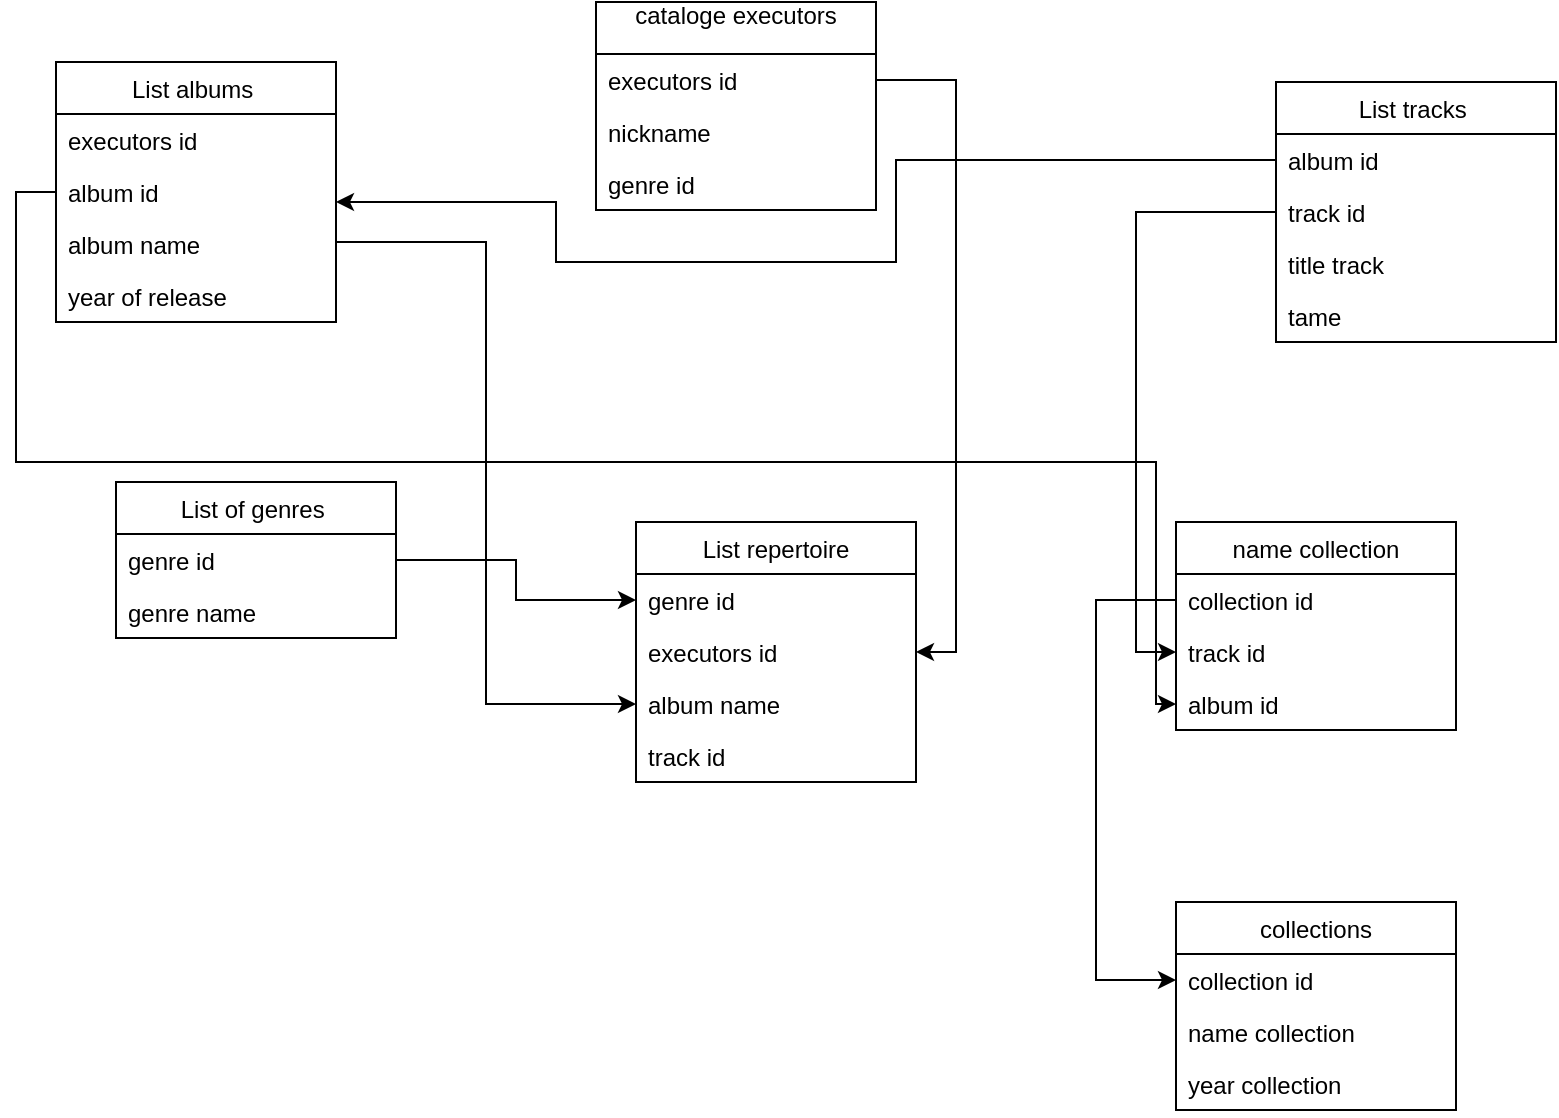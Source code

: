 <mxfile version="16.5.3" type="device"><diagram id="fk1Asy7QEGZyH-xUzqb1" name="Page-1"><mxGraphModel dx="1422" dy="765" grid="1" gridSize="10" guides="1" tooltips="1" connect="1" arrows="1" fold="1" page="1" pageScale="1" pageWidth="827" pageHeight="1169" math="0" shadow="0"><root><mxCell id="0"/><mxCell id="1" parent="0"/><mxCell id="iCe0Ogb3RnD2hOYMJIKW-1" value="cataloge executors&#10; " style="swimlane;fontStyle=0;childLayout=stackLayout;horizontal=1;startSize=26;fillColor=none;horizontalStack=0;resizeParent=1;resizeParentMax=0;resizeLast=0;collapsible=1;marginBottom=0;" parent="1" vertex="1"><mxGeometry x="320" y="80" width="140" height="104" as="geometry"/></mxCell><mxCell id="iCe0Ogb3RnD2hOYMJIKW-2" value="executors id " style="text;strokeColor=none;fillColor=none;align=left;verticalAlign=top;spacingLeft=4;spacingRight=4;overflow=hidden;rotatable=0;points=[[0,0.5],[1,0.5]];portConstraint=eastwest;" parent="iCe0Ogb3RnD2hOYMJIKW-1" vertex="1"><mxGeometry y="26" width="140" height="26" as="geometry"/></mxCell><mxCell id="iCe0Ogb3RnD2hOYMJIKW-3" value="nickname" style="text;strokeColor=none;fillColor=none;align=left;verticalAlign=top;spacingLeft=4;spacingRight=4;overflow=hidden;rotatable=0;points=[[0,0.5],[1,0.5]];portConstraint=eastwest;" parent="iCe0Ogb3RnD2hOYMJIKW-1" vertex="1"><mxGeometry y="52" width="140" height="26" as="geometry"/></mxCell><mxCell id="iCe0Ogb3RnD2hOYMJIKW-4" value="genre id " style="text;strokeColor=none;fillColor=none;align=left;verticalAlign=top;spacingLeft=4;spacingRight=4;overflow=hidden;rotatable=0;points=[[0,0.5],[1,0.5]];portConstraint=eastwest;" parent="iCe0Ogb3RnD2hOYMJIKW-1" vertex="1"><mxGeometry y="78" width="140" height="26" as="geometry"/></mxCell><mxCell id="iCe0Ogb3RnD2hOYMJIKW-5" value="List albums " style="swimlane;fontStyle=0;childLayout=stackLayout;horizontal=1;startSize=26;fillColor=none;horizontalStack=0;resizeParent=1;resizeParentMax=0;resizeLast=0;collapsible=1;marginBottom=0;" parent="1" vertex="1"><mxGeometry x="50" y="110" width="140" height="130" as="geometry"/></mxCell><mxCell id="iCe0Ogb3RnD2hOYMJIKW-6" value="executors id " style="text;strokeColor=none;fillColor=none;align=left;verticalAlign=top;spacingLeft=4;spacingRight=4;overflow=hidden;rotatable=0;points=[[0,0.5],[1,0.5]];portConstraint=eastwest;" parent="iCe0Ogb3RnD2hOYMJIKW-5" vertex="1"><mxGeometry y="26" width="140" height="26" as="geometry"/></mxCell><mxCell id="iCe0Ogb3RnD2hOYMJIKW-7" value="album id " style="text;strokeColor=none;fillColor=none;align=left;verticalAlign=top;spacingLeft=4;spacingRight=4;overflow=hidden;rotatable=0;points=[[0,0.5],[1,0.5]];portConstraint=eastwest;" parent="iCe0Ogb3RnD2hOYMJIKW-5" vertex="1"><mxGeometry y="52" width="140" height="26" as="geometry"/></mxCell><mxCell id="iCe0Ogb3RnD2hOYMJIKW-8" value="album name " style="text;strokeColor=none;fillColor=none;align=left;verticalAlign=top;spacingLeft=4;spacingRight=4;overflow=hidden;rotatable=0;points=[[0,0.5],[1,0.5]];portConstraint=eastwest;" parent="iCe0Ogb3RnD2hOYMJIKW-5" vertex="1"><mxGeometry y="78" width="140" height="26" as="geometry"/></mxCell><mxCell id="iCe0Ogb3RnD2hOYMJIKW-17" value="year of release " style="text;strokeColor=none;fillColor=none;align=left;verticalAlign=top;spacingLeft=4;spacingRight=4;overflow=hidden;rotatable=0;points=[[0,0.5],[1,0.5]];portConstraint=eastwest;" parent="iCe0Ogb3RnD2hOYMJIKW-5" vertex="1"><mxGeometry y="104" width="140" height="26" as="geometry"/></mxCell><mxCell id="iCe0Ogb3RnD2hOYMJIKW-9" value="List tracks " style="swimlane;fontStyle=0;childLayout=stackLayout;horizontal=1;startSize=26;fillColor=none;horizontalStack=0;resizeParent=1;resizeParentMax=0;resizeLast=0;collapsible=1;marginBottom=0;" parent="1" vertex="1"><mxGeometry x="660" y="120" width="140" height="130" as="geometry"/></mxCell><mxCell id="iCe0Ogb3RnD2hOYMJIKW-10" value="album id " style="text;strokeColor=none;fillColor=none;align=left;verticalAlign=top;spacingLeft=4;spacingRight=4;overflow=hidden;rotatable=0;points=[[0,0.5],[1,0.5]];portConstraint=eastwest;" parent="iCe0Ogb3RnD2hOYMJIKW-9" vertex="1"><mxGeometry y="26" width="140" height="26" as="geometry"/></mxCell><mxCell id="iCe0Ogb3RnD2hOYMJIKW-11" value="track id " style="text;strokeColor=none;fillColor=none;align=left;verticalAlign=top;spacingLeft=4;spacingRight=4;overflow=hidden;rotatable=0;points=[[0,0.5],[1,0.5]];portConstraint=eastwest;" parent="iCe0Ogb3RnD2hOYMJIKW-9" vertex="1"><mxGeometry y="52" width="140" height="26" as="geometry"/></mxCell><mxCell id="iCe0Ogb3RnD2hOYMJIKW-12" value="title track " style="text;strokeColor=none;fillColor=none;align=left;verticalAlign=top;spacingLeft=4;spacingRight=4;overflow=hidden;rotatable=0;points=[[0,0.5],[1,0.5]];portConstraint=eastwest;" parent="iCe0Ogb3RnD2hOYMJIKW-9" vertex="1"><mxGeometry y="78" width="140" height="26" as="geometry"/></mxCell><mxCell id="iCe0Ogb3RnD2hOYMJIKW-48" value="tame" style="text;strokeColor=none;fillColor=none;align=left;verticalAlign=top;spacingLeft=4;spacingRight=4;overflow=hidden;rotatable=0;points=[[0,0.5],[1,0.5]];portConstraint=eastwest;" parent="iCe0Ogb3RnD2hOYMJIKW-9" vertex="1"><mxGeometry y="104" width="140" height="26" as="geometry"/></mxCell><mxCell id="iCe0Ogb3RnD2hOYMJIKW-13" value="List of genres " style="swimlane;fontStyle=0;childLayout=stackLayout;horizontal=1;startSize=26;fillColor=none;horizontalStack=0;resizeParent=1;resizeParentMax=0;resizeLast=0;collapsible=1;marginBottom=0;" parent="1" vertex="1"><mxGeometry x="80" y="320" width="140" height="78" as="geometry"/></mxCell><mxCell id="iCe0Ogb3RnD2hOYMJIKW-14" value="genre id " style="text;strokeColor=none;fillColor=none;align=left;verticalAlign=top;spacingLeft=4;spacingRight=4;overflow=hidden;rotatable=0;points=[[0,0.5],[1,0.5]];portConstraint=eastwest;" parent="iCe0Ogb3RnD2hOYMJIKW-13" vertex="1"><mxGeometry y="26" width="140" height="26" as="geometry"/></mxCell><mxCell id="iCe0Ogb3RnD2hOYMJIKW-15" value="genre name " style="text;strokeColor=none;fillColor=none;align=left;verticalAlign=top;spacingLeft=4;spacingRight=4;overflow=hidden;rotatable=0;points=[[0,0.5],[1,0.5]];portConstraint=eastwest;" parent="iCe0Ogb3RnD2hOYMJIKW-13" vertex="1"><mxGeometry y="52" width="140" height="26" as="geometry"/></mxCell><mxCell id="iCe0Ogb3RnD2hOYMJIKW-19" style="edgeStyle=orthogonalEdgeStyle;rounded=0;orthogonalLoop=1;jettySize=auto;html=1;exitX=0;exitY=0.5;exitDx=0;exitDy=0;" parent="1" source="iCe0Ogb3RnD2hOYMJIKW-10" edge="1"><mxGeometry relative="1" as="geometry"><mxPoint x="190" y="180" as="targetPoint"/><Array as="points"><mxPoint x="470" y="159"/><mxPoint x="470" y="210"/><mxPoint x="300" y="210"/><mxPoint x="300" y="180"/></Array></mxGeometry></mxCell><mxCell id="iCe0Ogb3RnD2hOYMJIKW-27" value="List repertoire" style="swimlane;fontStyle=0;childLayout=stackLayout;horizontal=1;startSize=26;fillColor=none;horizontalStack=0;resizeParent=1;resizeParentMax=0;resizeLast=0;collapsible=1;marginBottom=0;" parent="1" vertex="1"><mxGeometry x="340" y="340" width="140" height="130" as="geometry"/></mxCell><mxCell id="iCe0Ogb3RnD2hOYMJIKW-28" value="genre id" style="text;strokeColor=none;fillColor=none;align=left;verticalAlign=top;spacingLeft=4;spacingRight=4;overflow=hidden;rotatable=0;points=[[0,0.5],[1,0.5]];portConstraint=eastwest;" parent="iCe0Ogb3RnD2hOYMJIKW-27" vertex="1"><mxGeometry y="26" width="140" height="26" as="geometry"/></mxCell><mxCell id="iCe0Ogb3RnD2hOYMJIKW-29" value="executors id " style="text;strokeColor=none;fillColor=none;align=left;verticalAlign=top;spacingLeft=4;spacingRight=4;overflow=hidden;rotatable=0;points=[[0,0.5],[1,0.5]];portConstraint=eastwest;" parent="iCe0Ogb3RnD2hOYMJIKW-27" vertex="1"><mxGeometry y="52" width="140" height="26" as="geometry"/></mxCell><mxCell id="iCe0Ogb3RnD2hOYMJIKW-33" value="album name" style="text;strokeColor=none;fillColor=none;align=left;verticalAlign=top;spacingLeft=4;spacingRight=4;overflow=hidden;rotatable=0;points=[[0,0.5],[1,0.5]];portConstraint=eastwest;" parent="iCe0Ogb3RnD2hOYMJIKW-27" vertex="1"><mxGeometry y="78" width="140" height="26" as="geometry"/></mxCell><mxCell id="iCe0Ogb3RnD2hOYMJIKW-30" value="track id " style="text;strokeColor=none;fillColor=none;align=left;verticalAlign=top;spacingLeft=4;spacingRight=4;overflow=hidden;rotatable=0;points=[[0,0.5],[1,0.5]];portConstraint=eastwest;" parent="iCe0Ogb3RnD2hOYMJIKW-27" vertex="1"><mxGeometry y="104" width="140" height="26" as="geometry"/></mxCell><mxCell id="iCe0Ogb3RnD2hOYMJIKW-31" style="edgeStyle=orthogonalEdgeStyle;rounded=0;orthogonalLoop=1;jettySize=auto;html=1;exitX=1;exitY=0.5;exitDx=0;exitDy=0;entryX=0;entryY=0.5;entryDx=0;entryDy=0;" parent="1" source="iCe0Ogb3RnD2hOYMJIKW-14" target="iCe0Ogb3RnD2hOYMJIKW-28" edge="1"><mxGeometry relative="1" as="geometry"/></mxCell><mxCell id="iCe0Ogb3RnD2hOYMJIKW-34" style="edgeStyle=orthogonalEdgeStyle;rounded=0;orthogonalLoop=1;jettySize=auto;html=1;exitX=1;exitY=0.5;exitDx=0;exitDy=0;entryX=1;entryY=0.5;entryDx=0;entryDy=0;" parent="1" source="iCe0Ogb3RnD2hOYMJIKW-2" target="iCe0Ogb3RnD2hOYMJIKW-29" edge="1"><mxGeometry relative="1" as="geometry"/></mxCell><mxCell id="iCe0Ogb3RnD2hOYMJIKW-36" style="edgeStyle=orthogonalEdgeStyle;rounded=0;orthogonalLoop=1;jettySize=auto;html=1;exitX=1;exitY=0.5;exitDx=0;exitDy=0;entryX=0;entryY=0.5;entryDx=0;entryDy=0;" parent="1" source="iCe0Ogb3RnD2hOYMJIKW-6" target="iCe0Ogb3RnD2hOYMJIKW-33" edge="1"><mxGeometry relative="1" as="geometry"><Array as="points"><mxPoint x="190" y="200"/><mxPoint x="265" y="200"/><mxPoint x="265" y="431"/></Array></mxGeometry></mxCell><mxCell id="iCe0Ogb3RnD2hOYMJIKW-37" value="collections" style="swimlane;fontStyle=0;childLayout=stackLayout;horizontal=1;startSize=26;fillColor=none;horizontalStack=0;resizeParent=1;resizeParentMax=0;resizeLast=0;collapsible=1;marginBottom=0;" parent="1" vertex="1"><mxGeometry x="610" y="530" width="140" height="104" as="geometry"/></mxCell><mxCell id="iCe0Ogb3RnD2hOYMJIKW-38" value="collection id" style="text;strokeColor=none;fillColor=none;align=left;verticalAlign=top;spacingLeft=4;spacingRight=4;overflow=hidden;rotatable=0;points=[[0,0.5],[1,0.5]];portConstraint=eastwest;" parent="iCe0Ogb3RnD2hOYMJIKW-37" vertex="1"><mxGeometry y="26" width="140" height="26" as="geometry"/></mxCell><mxCell id="iCe0Ogb3RnD2hOYMJIKW-39" value="name collection" style="text;strokeColor=none;fillColor=none;align=left;verticalAlign=top;spacingLeft=4;spacingRight=4;overflow=hidden;rotatable=0;points=[[0,0.5],[1,0.5]];portConstraint=eastwest;" parent="iCe0Ogb3RnD2hOYMJIKW-37" vertex="1"><mxGeometry y="52" width="140" height="26" as="geometry"/></mxCell><mxCell id="iCe0Ogb3RnD2hOYMJIKW-40" value="year collection" style="text;strokeColor=none;fillColor=none;align=left;verticalAlign=top;spacingLeft=4;spacingRight=4;overflow=hidden;rotatable=0;points=[[0,0.5],[1,0.5]];portConstraint=eastwest;" parent="iCe0Ogb3RnD2hOYMJIKW-37" vertex="1"><mxGeometry y="78" width="140" height="26" as="geometry"/></mxCell><mxCell id="iCe0Ogb3RnD2hOYMJIKW-41" value="name collection" style="swimlane;fontStyle=0;childLayout=stackLayout;horizontal=1;startSize=26;fillColor=none;horizontalStack=0;resizeParent=1;resizeParentMax=0;resizeLast=0;collapsible=1;marginBottom=0;" parent="1" vertex="1"><mxGeometry x="610" y="340" width="140" height="104" as="geometry"/></mxCell><mxCell id="iCe0Ogb3RnD2hOYMJIKW-42" value="collection id" style="text;strokeColor=none;fillColor=none;align=left;verticalAlign=top;spacingLeft=4;spacingRight=4;overflow=hidden;rotatable=0;points=[[0,0.5],[1,0.5]];portConstraint=eastwest;" parent="iCe0Ogb3RnD2hOYMJIKW-41" vertex="1"><mxGeometry y="26" width="140" height="26" as="geometry"/></mxCell><mxCell id="iCe0Ogb3RnD2hOYMJIKW-43" value="track id " style="text;strokeColor=none;fillColor=none;align=left;verticalAlign=top;spacingLeft=4;spacingRight=4;overflow=hidden;rotatable=0;points=[[0,0.5],[1,0.5]];portConstraint=eastwest;" parent="iCe0Ogb3RnD2hOYMJIKW-41" vertex="1"><mxGeometry y="52" width="140" height="26" as="geometry"/></mxCell><mxCell id="iCe0Ogb3RnD2hOYMJIKW-44" value="album id " style="text;strokeColor=none;fillColor=none;align=left;verticalAlign=top;spacingLeft=4;spacingRight=4;overflow=hidden;rotatable=0;points=[[0,0.5],[1,0.5]];portConstraint=eastwest;" parent="iCe0Ogb3RnD2hOYMJIKW-41" vertex="1"><mxGeometry y="78" width="140" height="26" as="geometry"/></mxCell><mxCell id="iCe0Ogb3RnD2hOYMJIKW-45" style="edgeStyle=orthogonalEdgeStyle;rounded=0;orthogonalLoop=1;jettySize=auto;html=1;exitX=0;exitY=0.5;exitDx=0;exitDy=0;entryX=0;entryY=0.5;entryDx=0;entryDy=0;" parent="1" source="iCe0Ogb3RnD2hOYMJIKW-7" target="iCe0Ogb3RnD2hOYMJIKW-44" edge="1"><mxGeometry relative="1" as="geometry"><mxPoint x="250" y="430" as="targetPoint"/><Array as="points"><mxPoint x="30" y="175"/><mxPoint x="30" y="310"/><mxPoint x="600" y="310"/><mxPoint x="600" y="431"/></Array></mxGeometry></mxCell><mxCell id="iCe0Ogb3RnD2hOYMJIKW-46" style="edgeStyle=orthogonalEdgeStyle;rounded=0;orthogonalLoop=1;jettySize=auto;html=1;exitX=0;exitY=0.5;exitDx=0;exitDy=0;entryX=0;entryY=0.5;entryDx=0;entryDy=0;" parent="1" source="iCe0Ogb3RnD2hOYMJIKW-11" target="iCe0Ogb3RnD2hOYMJIKW-43" edge="1"><mxGeometry relative="1" as="geometry"/></mxCell><mxCell id="iCe0Ogb3RnD2hOYMJIKW-47" style="edgeStyle=orthogonalEdgeStyle;rounded=0;orthogonalLoop=1;jettySize=auto;html=1;exitX=0;exitY=0.5;exitDx=0;exitDy=0;entryX=0;entryY=0.5;entryDx=0;entryDy=0;" parent="1" source="iCe0Ogb3RnD2hOYMJIKW-42" target="iCe0Ogb3RnD2hOYMJIKW-38" edge="1"><mxGeometry relative="1" as="geometry"><Array as="points"><mxPoint x="570" y="379"/><mxPoint x="570" y="569"/></Array></mxGeometry></mxCell></root></mxGraphModel></diagram></mxfile>